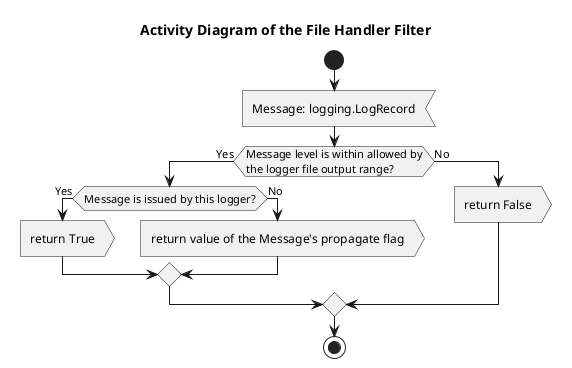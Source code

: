 @startuml file_filter

title Activity Diagram of the File Handler Filter

start

:Message: logging.LogRecord<

if (Message level is within allowed by\nthe logger file output range?) then (Yes)
    if (Message is issued by this logger?) then (Yes)
        :return True>
    else (No)
        :return value of the Message's propagate flag>
    endif
else (No)
    :return False>
endif

stop

@enduml